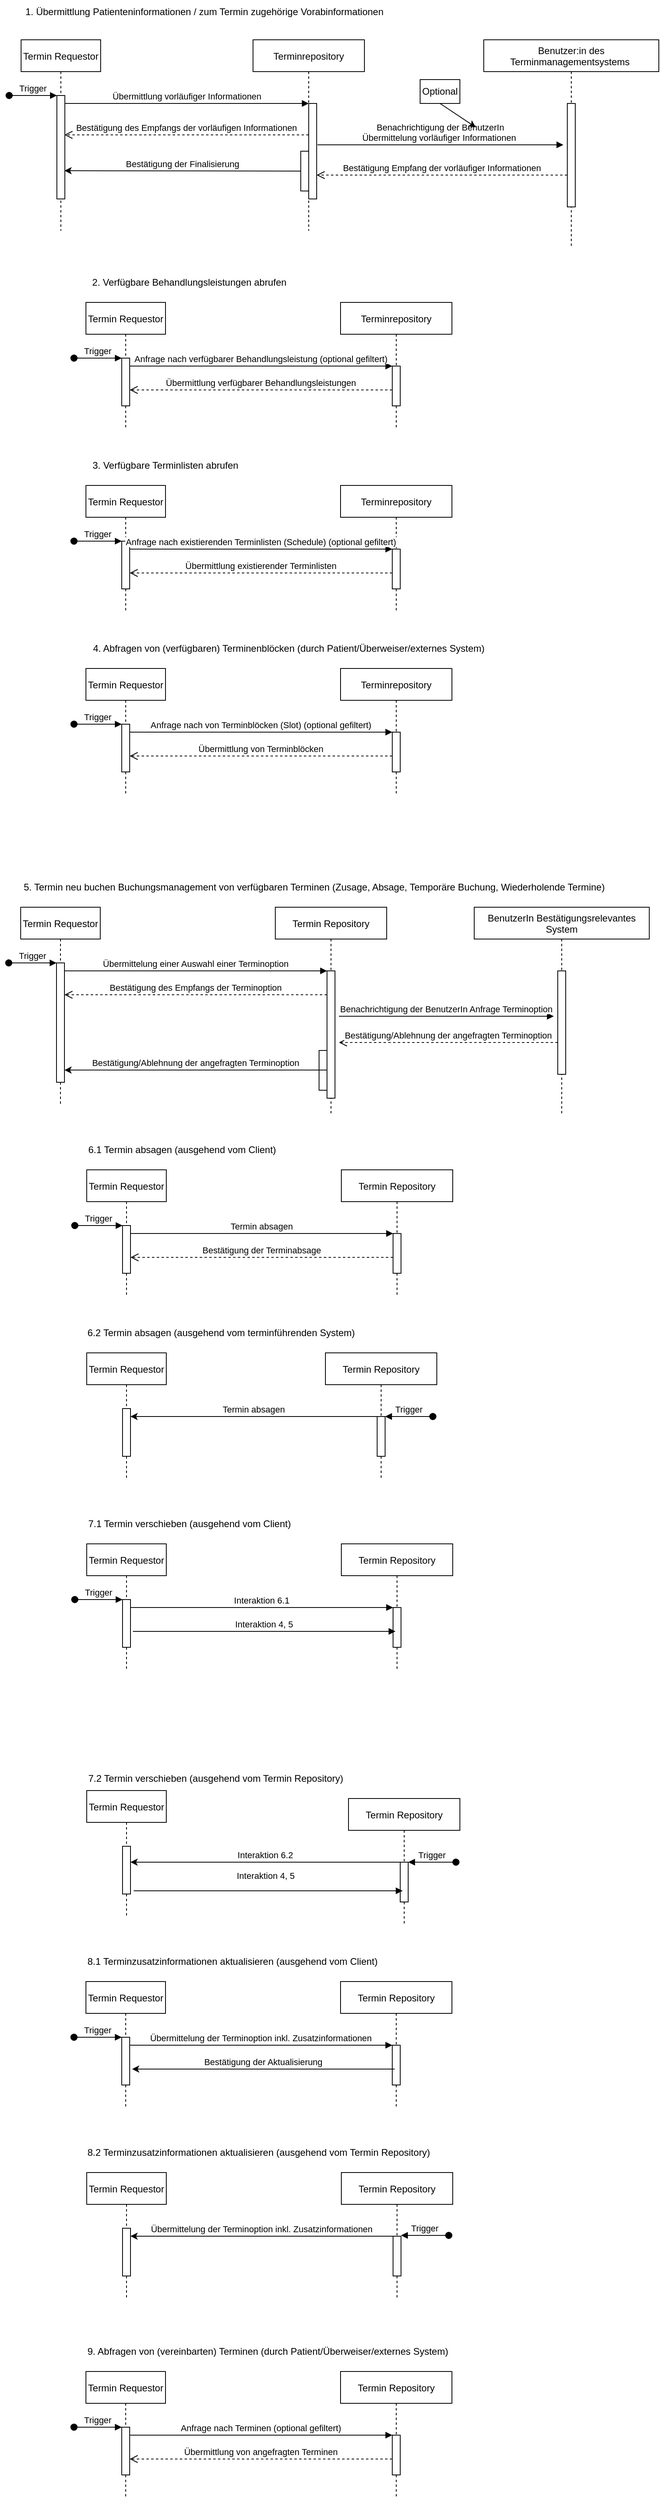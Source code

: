 <mxfile version="22.0.4" type="device">
  <diagram id="kgpKYQtTHZ0yAKxKKP6v" name="Page-1">
    <mxGraphModel dx="954" dy="534" grid="1" gridSize="10" guides="1" tooltips="1" connect="1" arrows="1" fold="1" page="1" pageScale="1" pageWidth="850" pageHeight="1100" math="0" shadow="0">
      <root>
        <mxCell id="0" />
        <mxCell id="1" parent="0" />
        <mxCell id="wLxULnZX6Zh7Ex37R7WK-18" value="Terminrepository" style="shape=umlLifeline;perimeter=lifelinePerimeter;container=1;collapsible=0;recursiveResize=0;rounded=0;shadow=0;strokeWidth=1;" parent="1" vertex="1">
          <mxGeometry x="440" y="400" width="140" height="160" as="geometry" />
        </mxCell>
        <mxCell id="wLxULnZX6Zh7Ex37R7WK-19" value="" style="points=[];perimeter=orthogonalPerimeter;rounded=0;shadow=0;strokeWidth=1;" parent="wLxULnZX6Zh7Ex37R7WK-18" vertex="1">
          <mxGeometry x="65" y="80" width="10" height="50" as="geometry" />
        </mxCell>
        <mxCell id="wLxULnZX6Zh7Ex37R7WK-20" value="Übermittlung verfügbarer Behandlungsleistungen" style="verticalAlign=bottom;endArrow=open;dashed=1;endSize=8;exitX=0;exitY=0.95;shadow=0;strokeWidth=1;" parent="wLxULnZX6Zh7Ex37R7WK-18" edge="1">
          <mxGeometry relative="1" as="geometry">
            <mxPoint x="-265" y="110.0" as="targetPoint" />
            <mxPoint x="65" y="110.0" as="sourcePoint" />
          </mxGeometry>
        </mxCell>
        <mxCell id="3nuBFxr9cyL0pnOWT2aG-1" value="Termin Requestor" style="shape=umlLifeline;perimeter=lifelinePerimeter;container=1;collapsible=0;recursiveResize=0;rounded=0;shadow=0;strokeWidth=1;" parent="1" vertex="1">
          <mxGeometry x="38.5" y="70" width="100" height="240" as="geometry" />
        </mxCell>
        <mxCell id="3nuBFxr9cyL0pnOWT2aG-2" value="" style="points=[];perimeter=orthogonalPerimeter;rounded=0;shadow=0;strokeWidth=1;" parent="3nuBFxr9cyL0pnOWT2aG-1" vertex="1">
          <mxGeometry x="45" y="70" width="10" height="130" as="geometry" />
        </mxCell>
        <mxCell id="3nuBFxr9cyL0pnOWT2aG-3" value="Trigger" style="verticalAlign=bottom;startArrow=oval;endArrow=block;startSize=8;shadow=0;strokeWidth=1;" parent="3nuBFxr9cyL0pnOWT2aG-1" target="3nuBFxr9cyL0pnOWT2aG-2" edge="1">
          <mxGeometry relative="1" as="geometry">
            <mxPoint x="-15" y="70" as="sourcePoint" />
          </mxGeometry>
        </mxCell>
        <mxCell id="3nuBFxr9cyL0pnOWT2aG-5" value="Terminrepository" style="shape=umlLifeline;perimeter=lifelinePerimeter;container=1;collapsible=0;recursiveResize=0;rounded=0;shadow=0;strokeWidth=1;" parent="1" vertex="1">
          <mxGeometry x="330" y="70" width="140" height="240" as="geometry" />
        </mxCell>
        <mxCell id="3nuBFxr9cyL0pnOWT2aG-6" value="" style="points=[];perimeter=orthogonalPerimeter;rounded=0;shadow=0;strokeWidth=1;" parent="3nuBFxr9cyL0pnOWT2aG-5" vertex="1">
          <mxGeometry x="70" y="80" width="10" height="120" as="geometry" />
        </mxCell>
        <mxCell id="wLxULnZX6Zh7Ex37R7WK-6" value="" style="points=[];perimeter=orthogonalPerimeter;rounded=0;shadow=0;strokeWidth=1;" parent="3nuBFxr9cyL0pnOWT2aG-5" vertex="1">
          <mxGeometry x="60" y="140" width="10" height="50" as="geometry" />
        </mxCell>
        <mxCell id="3nuBFxr9cyL0pnOWT2aG-8" value="Übermittlung vorläufiger Informationen" style="verticalAlign=bottom;endArrow=block;shadow=0;strokeWidth=1;" parent="1" source="3nuBFxr9cyL0pnOWT2aG-2" edge="1">
          <mxGeometry relative="1" as="geometry">
            <mxPoint x="193.5" y="150" as="sourcePoint" />
            <mxPoint x="400" y="150" as="targetPoint" />
          </mxGeometry>
        </mxCell>
        <mxCell id="wLxULnZX6Zh7Ex37R7WK-1" value="1. Übermittlung Patienteninformationen / zum Termin zugehörige Vorabinformationen" style="text;html=1;strokeColor=none;fillColor=none;align=center;verticalAlign=middle;whiteSpace=wrap;rounded=0;" parent="1" vertex="1">
          <mxGeometry x="28.5" y="20" width="480" height="30" as="geometry" />
        </mxCell>
        <mxCell id="wLxULnZX6Zh7Ex37R7WK-7" value="2. Verfügbare Behandlungsleistungen abrufen" style="text;html=1;strokeColor=none;fillColor=none;align=center;verticalAlign=middle;whiteSpace=wrap;rounded=0;" parent="1" vertex="1">
          <mxGeometry x="120" y="360" width="260" height="30" as="geometry" />
        </mxCell>
        <mxCell id="wLxULnZX6Zh7Ex37R7WK-15" value="Termin Requestor" style="shape=umlLifeline;perimeter=lifelinePerimeter;container=1;collapsible=0;recursiveResize=0;rounded=0;shadow=0;strokeWidth=1;" parent="1" vertex="1">
          <mxGeometry x="120" y="400" width="100" height="160" as="geometry" />
        </mxCell>
        <mxCell id="wLxULnZX6Zh7Ex37R7WK-16" value="" style="points=[];perimeter=orthogonalPerimeter;rounded=0;shadow=0;strokeWidth=1;" parent="wLxULnZX6Zh7Ex37R7WK-15" vertex="1">
          <mxGeometry x="45" y="70" width="10" height="60" as="geometry" />
        </mxCell>
        <mxCell id="wLxULnZX6Zh7Ex37R7WK-17" value="Trigger" style="verticalAlign=bottom;startArrow=oval;endArrow=block;startSize=8;shadow=0;strokeWidth=1;" parent="wLxULnZX6Zh7Ex37R7WK-15" target="wLxULnZX6Zh7Ex37R7WK-16" edge="1">
          <mxGeometry relative="1" as="geometry">
            <mxPoint x="-15" y="70" as="sourcePoint" />
          </mxGeometry>
        </mxCell>
        <mxCell id="wLxULnZX6Zh7Ex37R7WK-23" value="Anfrage nach verfügbarer Behandlungsleistung (optional gefiltert)" style="verticalAlign=bottom;endArrow=block;entryX=0;entryY=0;shadow=0;strokeWidth=1;" parent="1" source="wLxULnZX6Zh7Ex37R7WK-16" target="wLxULnZX6Zh7Ex37R7WK-19" edge="1">
          <mxGeometry relative="1" as="geometry">
            <mxPoint x="275" y="480" as="sourcePoint" />
          </mxGeometry>
        </mxCell>
        <mxCell id="1Q3aQoQ077KybnQAMOsV-1" value="3. Verfügbare Terminlisten abrufen" style="text;html=1;strokeColor=none;fillColor=none;align=center;verticalAlign=middle;whiteSpace=wrap;rounded=0;" parent="1" vertex="1">
          <mxGeometry x="90" y="590" width="260" height="30" as="geometry" />
        </mxCell>
        <mxCell id="1Q3aQoQ077KybnQAMOsV-2" value="Termin Requestor" style="shape=umlLifeline;perimeter=lifelinePerimeter;container=1;collapsible=0;recursiveResize=0;rounded=0;shadow=0;strokeWidth=1;" parent="1" vertex="1">
          <mxGeometry x="120" y="630" width="100" height="160" as="geometry" />
        </mxCell>
        <mxCell id="1Q3aQoQ077KybnQAMOsV-3" value="" style="points=[];perimeter=orthogonalPerimeter;rounded=0;shadow=0;strokeWidth=1;" parent="1Q3aQoQ077KybnQAMOsV-2" vertex="1">
          <mxGeometry x="45" y="70" width="10" height="60" as="geometry" />
        </mxCell>
        <mxCell id="1Q3aQoQ077KybnQAMOsV-4" value="Trigger" style="verticalAlign=bottom;startArrow=oval;endArrow=block;startSize=8;shadow=0;strokeWidth=1;" parent="1Q3aQoQ077KybnQAMOsV-2" target="1Q3aQoQ077KybnQAMOsV-3" edge="1">
          <mxGeometry relative="1" as="geometry">
            <mxPoint x="-15" y="70" as="sourcePoint" />
          </mxGeometry>
        </mxCell>
        <mxCell id="1Q3aQoQ077KybnQAMOsV-5" value="Terminrepository" style="shape=umlLifeline;perimeter=lifelinePerimeter;container=1;collapsible=0;recursiveResize=0;rounded=0;shadow=0;strokeWidth=1;" parent="1" vertex="1">
          <mxGeometry x="440" y="630" width="140" height="160" as="geometry" />
        </mxCell>
        <mxCell id="1Q3aQoQ077KybnQAMOsV-6" value="" style="points=[];perimeter=orthogonalPerimeter;rounded=0;shadow=0;strokeWidth=1;" parent="1Q3aQoQ077KybnQAMOsV-5" vertex="1">
          <mxGeometry x="65" y="80" width="10" height="50" as="geometry" />
        </mxCell>
        <mxCell id="1Q3aQoQ077KybnQAMOsV-7" value="Übermittlung existierender Terminlisten" style="verticalAlign=bottom;endArrow=open;dashed=1;endSize=8;exitX=0;exitY=0.95;shadow=0;strokeWidth=1;" parent="1Q3aQoQ077KybnQAMOsV-5" edge="1">
          <mxGeometry relative="1" as="geometry">
            <mxPoint x="-265" y="110.0" as="targetPoint" />
            <mxPoint x="65" y="110.0" as="sourcePoint" />
          </mxGeometry>
        </mxCell>
        <mxCell id="1Q3aQoQ077KybnQAMOsV-8" value="Anfrage nach existierenden Terminlisten (Schedule) (optional gefiltert)" style="verticalAlign=bottom;endArrow=block;entryX=0;entryY=0;shadow=0;strokeWidth=1;" parent="1" source="1Q3aQoQ077KybnQAMOsV-3" target="1Q3aQoQ077KybnQAMOsV-6" edge="1">
          <mxGeometry relative="1" as="geometry">
            <mxPoint x="275" y="710" as="sourcePoint" />
          </mxGeometry>
        </mxCell>
        <mxCell id="1Q3aQoQ077KybnQAMOsV-9" value="4. Abfragen von (verfügbaren) Terminenblöcken (durch Patient/Überweiser/externes System)" style="text;html=1;strokeColor=none;fillColor=none;align=center;verticalAlign=middle;whiteSpace=wrap;rounded=0;" parent="1" vertex="1">
          <mxGeometry x="120" y="820" width="510" height="30" as="geometry" />
        </mxCell>
        <mxCell id="1Q3aQoQ077KybnQAMOsV-10" value="Termin Requestor" style="shape=umlLifeline;perimeter=lifelinePerimeter;container=1;collapsible=0;recursiveResize=0;rounded=0;shadow=0;strokeWidth=1;" parent="1" vertex="1">
          <mxGeometry x="120" y="860" width="100" height="160" as="geometry" />
        </mxCell>
        <mxCell id="1Q3aQoQ077KybnQAMOsV-11" value="" style="points=[];perimeter=orthogonalPerimeter;rounded=0;shadow=0;strokeWidth=1;" parent="1Q3aQoQ077KybnQAMOsV-10" vertex="1">
          <mxGeometry x="45" y="70" width="10" height="60" as="geometry" />
        </mxCell>
        <mxCell id="1Q3aQoQ077KybnQAMOsV-12" value="Trigger" style="verticalAlign=bottom;startArrow=oval;endArrow=block;startSize=8;shadow=0;strokeWidth=1;" parent="1Q3aQoQ077KybnQAMOsV-10" target="1Q3aQoQ077KybnQAMOsV-11" edge="1">
          <mxGeometry relative="1" as="geometry">
            <mxPoint x="-15" y="70" as="sourcePoint" />
          </mxGeometry>
        </mxCell>
        <mxCell id="1Q3aQoQ077KybnQAMOsV-13" value="Terminrepository" style="shape=umlLifeline;perimeter=lifelinePerimeter;container=1;collapsible=0;recursiveResize=0;rounded=0;shadow=0;strokeWidth=1;" parent="1" vertex="1">
          <mxGeometry x="440" y="860" width="140" height="160" as="geometry" />
        </mxCell>
        <mxCell id="1Q3aQoQ077KybnQAMOsV-14" value="" style="points=[];perimeter=orthogonalPerimeter;rounded=0;shadow=0;strokeWidth=1;" parent="1Q3aQoQ077KybnQAMOsV-13" vertex="1">
          <mxGeometry x="65" y="80" width="10" height="50" as="geometry" />
        </mxCell>
        <mxCell id="1Q3aQoQ077KybnQAMOsV-15" value="Übermittlung von Terminblöcken" style="verticalAlign=bottom;endArrow=open;dashed=1;endSize=8;exitX=0;exitY=0.95;shadow=0;strokeWidth=1;" parent="1Q3aQoQ077KybnQAMOsV-13" edge="1">
          <mxGeometry relative="1" as="geometry">
            <mxPoint x="-265" y="110.0" as="targetPoint" />
            <mxPoint x="65" y="110.0" as="sourcePoint" />
          </mxGeometry>
        </mxCell>
        <mxCell id="1Q3aQoQ077KybnQAMOsV-16" value="Anfrage nach von Terminblöcken (Slot) (optional gefiltert)" style="verticalAlign=bottom;endArrow=block;entryX=0;entryY=0;shadow=0;strokeWidth=1;" parent="1" source="1Q3aQoQ077KybnQAMOsV-11" target="1Q3aQoQ077KybnQAMOsV-14" edge="1">
          <mxGeometry relative="1" as="geometry">
            <mxPoint x="275" y="940" as="sourcePoint" />
          </mxGeometry>
        </mxCell>
        <mxCell id="1Q3aQoQ077KybnQAMOsV-18" value="5. Termin neu buchen Buchungsmanagement von verfügbaren Terminen (Zusage, Absage, Temporäre Buchung, Wiederholende Termine)" style="text;html=1;strokeColor=none;fillColor=none;align=center;verticalAlign=middle;whiteSpace=wrap;rounded=0;" parent="1" vertex="1">
          <mxGeometry x="37" y="1120" width="740" height="30" as="geometry" />
        </mxCell>
        <mxCell id="1Q3aQoQ077KybnQAMOsV-19" value="Termin Requestor" style="shape=umlLifeline;perimeter=lifelinePerimeter;container=1;collapsible=0;recursiveResize=0;rounded=0;shadow=0;strokeWidth=1;" parent="1" vertex="1">
          <mxGeometry x="38" y="1160" width="100" height="250" as="geometry" />
        </mxCell>
        <mxCell id="1Q3aQoQ077KybnQAMOsV-20" value="" style="points=[];perimeter=orthogonalPerimeter;rounded=0;shadow=0;strokeWidth=1;" parent="1Q3aQoQ077KybnQAMOsV-19" vertex="1">
          <mxGeometry x="45" y="70" width="10" height="150" as="geometry" />
        </mxCell>
        <mxCell id="1Q3aQoQ077KybnQAMOsV-21" value="Trigger" style="verticalAlign=bottom;startArrow=oval;endArrow=block;startSize=8;shadow=0;strokeWidth=1;" parent="1Q3aQoQ077KybnQAMOsV-19" target="1Q3aQoQ077KybnQAMOsV-20" edge="1">
          <mxGeometry relative="1" as="geometry">
            <mxPoint x="-15" y="70" as="sourcePoint" />
          </mxGeometry>
        </mxCell>
        <mxCell id="1Q3aQoQ077KybnQAMOsV-22" value="Termin Repository" style="shape=umlLifeline;perimeter=lifelinePerimeter;container=1;collapsible=0;recursiveResize=0;rounded=0;shadow=0;strokeWidth=1;" parent="1" vertex="1">
          <mxGeometry x="358" y="1160" width="140" height="260" as="geometry" />
        </mxCell>
        <mxCell id="1Q3aQoQ077KybnQAMOsV-23" value="" style="points=[];perimeter=orthogonalPerimeter;rounded=0;shadow=0;strokeWidth=1;" parent="1Q3aQoQ077KybnQAMOsV-22" vertex="1">
          <mxGeometry x="65" y="80" width="10" height="160" as="geometry" />
        </mxCell>
        <mxCell id="1Q3aQoQ077KybnQAMOsV-24" value="Bestätigung des Empfangs der Terminoption" style="verticalAlign=bottom;endArrow=open;dashed=1;endSize=8;exitX=0;exitY=0.95;shadow=0;strokeWidth=1;" parent="1Q3aQoQ077KybnQAMOsV-22" edge="1">
          <mxGeometry relative="1" as="geometry">
            <mxPoint x="-265" y="110.0" as="targetPoint" />
            <mxPoint x="65" y="110.0" as="sourcePoint" />
          </mxGeometry>
        </mxCell>
        <mxCell id="1Q3aQoQ077KybnQAMOsV-32" value="" style="points=[];perimeter=orthogonalPerimeter;rounded=0;shadow=0;strokeWidth=1;" parent="1Q3aQoQ077KybnQAMOsV-22" vertex="1">
          <mxGeometry x="55" y="180" width="10" height="50" as="geometry" />
        </mxCell>
        <mxCell id="1Q3aQoQ077KybnQAMOsV-25" value="Übermittelung einer Auswahl einer Terminoption" style="verticalAlign=bottom;endArrow=block;entryX=0;entryY=0;shadow=0;strokeWidth=1;" parent="1" source="1Q3aQoQ077KybnQAMOsV-20" target="1Q3aQoQ077KybnQAMOsV-23" edge="1">
          <mxGeometry relative="1" as="geometry">
            <mxPoint x="193" y="1240" as="sourcePoint" />
          </mxGeometry>
        </mxCell>
        <mxCell id="1Q3aQoQ077KybnQAMOsV-26" value="BenutzerIn Bestätigungsrelevantes &#xa;System" style="shape=umlLifeline;perimeter=lifelinePerimeter;container=1;collapsible=0;recursiveResize=0;rounded=0;shadow=0;strokeWidth=1;" parent="1" vertex="1">
          <mxGeometry x="608" y="1160" width="220" height="260" as="geometry" />
        </mxCell>
        <mxCell id="1Q3aQoQ077KybnQAMOsV-27" value="" style="points=[];perimeter=orthogonalPerimeter;rounded=0;shadow=0;strokeWidth=1;" parent="1Q3aQoQ077KybnQAMOsV-26" vertex="1">
          <mxGeometry x="105" y="80" width="10" height="130" as="geometry" />
        </mxCell>
        <mxCell id="1Q3aQoQ077KybnQAMOsV-28" value="Bestätigung/Ablehnung der angefragten Terminoption" style="verticalAlign=bottom;endArrow=open;dashed=1;endSize=8;exitX=0;exitY=0.95;shadow=0;strokeWidth=1;" parent="1Q3aQoQ077KybnQAMOsV-26" edge="1">
          <mxGeometry relative="1" as="geometry">
            <mxPoint x="-170" y="170" as="targetPoint" />
            <mxPoint x="105" y="170.0" as="sourcePoint" />
          </mxGeometry>
        </mxCell>
        <mxCell id="1Q3aQoQ077KybnQAMOsV-30" value="Benachrichtigung der BenutzerIn Anfrage Terminoption" style="verticalAlign=bottom;endArrow=block;shadow=0;strokeWidth=1;" parent="1Q3aQoQ077KybnQAMOsV-26" edge="1">
          <mxGeometry relative="1" as="geometry">
            <mxPoint x="-170" y="137.0" as="sourcePoint" />
            <mxPoint x="100" y="137" as="targetPoint" />
          </mxGeometry>
        </mxCell>
        <mxCell id="1Q3aQoQ077KybnQAMOsV-31" value="Bestätigung/Ablehnung der angefragten Terminoption" style="verticalAlign=bottom;endArrow=none;entryX=0;entryY=0;shadow=0;strokeWidth=1;startArrow=classic;startFill=1;endFill=0;" parent="1" edge="1">
          <mxGeometry relative="1" as="geometry">
            <mxPoint x="93" y="1364.66" as="sourcePoint" />
            <mxPoint x="423" y="1364.66" as="targetPoint" />
          </mxGeometry>
        </mxCell>
        <mxCell id="1Q3aQoQ077KybnQAMOsV-33" value="Benutzer:in des &#xa;Terminmanagementsystems " style="shape=umlLifeline;perimeter=lifelinePerimeter;container=1;collapsible=0;recursiveResize=0;rounded=0;shadow=0;strokeWidth=1;" parent="1" vertex="1">
          <mxGeometry x="620" y="70" width="220" height="260" as="geometry" />
        </mxCell>
        <mxCell id="1Q3aQoQ077KybnQAMOsV-34" value="" style="points=[];perimeter=orthogonalPerimeter;rounded=0;shadow=0;strokeWidth=1;" parent="1Q3aQoQ077KybnQAMOsV-33" vertex="1">
          <mxGeometry x="105" y="80" width="10" height="130" as="geometry" />
        </mxCell>
        <mxCell id="1Q3aQoQ077KybnQAMOsV-35" value="Bestätigung Empfang der vorläufiger Informationen" style="verticalAlign=bottom;endArrow=open;dashed=1;endSize=8;exitX=0;exitY=0.95;shadow=0;strokeWidth=1;" parent="1Q3aQoQ077KybnQAMOsV-33" edge="1">
          <mxGeometry relative="1" as="geometry">
            <mxPoint x="-210" y="170" as="targetPoint" />
            <mxPoint x="105" y="170.0" as="sourcePoint" />
          </mxGeometry>
        </mxCell>
        <mxCell id="1Q3aQoQ077KybnQAMOsV-36" value="Benachrichtigung der BenutzerIn &#xa;Übermittelung vorläufiger Informationen " style="verticalAlign=bottom;endArrow=block;shadow=0;strokeWidth=1;exitX=1.1;exitY=0.433;exitDx=0;exitDy=0;exitPerimeter=0;" parent="1Q3aQoQ077KybnQAMOsV-33" source="3nuBFxr9cyL0pnOWT2aG-6" edge="1">
          <mxGeometry relative="1" as="geometry">
            <mxPoint x="-200" y="140" as="sourcePoint" />
            <mxPoint x="100" y="132" as="targetPoint" />
          </mxGeometry>
        </mxCell>
        <mxCell id="1Q3aQoQ077KybnQAMOsV-37" value="7.1 Termin verschieben (ausgehend vom Client)" style="text;html=1;strokeColor=none;fillColor=none;align=left;verticalAlign=middle;whiteSpace=wrap;rounded=0;" parent="1" vertex="1">
          <mxGeometry x="121" y="1920" width="510" height="30" as="geometry" />
        </mxCell>
        <mxCell id="1Q3aQoQ077KybnQAMOsV-38" value="Termin Requestor" style="shape=umlLifeline;perimeter=lifelinePerimeter;container=1;collapsible=0;recursiveResize=0;rounded=0;shadow=0;strokeWidth=1;" parent="1" vertex="1">
          <mxGeometry x="121" y="1960" width="100" height="160" as="geometry" />
        </mxCell>
        <mxCell id="1Q3aQoQ077KybnQAMOsV-39" value="" style="points=[];perimeter=orthogonalPerimeter;rounded=0;shadow=0;strokeWidth=1;" parent="1Q3aQoQ077KybnQAMOsV-38" vertex="1">
          <mxGeometry x="45" y="70" width="10" height="60" as="geometry" />
        </mxCell>
        <mxCell id="1Q3aQoQ077KybnQAMOsV-40" value="Trigger" style="verticalAlign=bottom;startArrow=oval;endArrow=block;startSize=8;shadow=0;strokeWidth=1;" parent="1Q3aQoQ077KybnQAMOsV-38" target="1Q3aQoQ077KybnQAMOsV-39" edge="1">
          <mxGeometry relative="1" as="geometry">
            <mxPoint x="-15" y="70" as="sourcePoint" />
          </mxGeometry>
        </mxCell>
        <mxCell id="1Q3aQoQ077KybnQAMOsV-41" value="Termin Repository" style="shape=umlLifeline;perimeter=lifelinePerimeter;container=1;collapsible=0;recursiveResize=0;rounded=0;shadow=0;strokeWidth=1;" parent="1" vertex="1">
          <mxGeometry x="441" y="1960" width="140" height="160" as="geometry" />
        </mxCell>
        <mxCell id="1Q3aQoQ077KybnQAMOsV-42" value="" style="points=[];perimeter=orthogonalPerimeter;rounded=0;shadow=0;strokeWidth=1;" parent="1Q3aQoQ077KybnQAMOsV-41" vertex="1">
          <mxGeometry x="65" y="80" width="10" height="50" as="geometry" />
        </mxCell>
        <mxCell id="1Q3aQoQ077KybnQAMOsV-44" value="Interaktion 6.1" style="verticalAlign=bottom;endArrow=block;entryX=0;entryY=0;shadow=0;strokeWidth=1;" parent="1" source="1Q3aQoQ077KybnQAMOsV-39" target="1Q3aQoQ077KybnQAMOsV-42" edge="1">
          <mxGeometry relative="1" as="geometry">
            <mxPoint x="276" y="2040" as="sourcePoint" />
          </mxGeometry>
        </mxCell>
        <mxCell id="1Q3aQoQ077KybnQAMOsV-53" value="Interaktion 4, 5" style="verticalAlign=bottom;endArrow=block;entryX=0;entryY=0;shadow=0;strokeWidth=1;" parent="1" edge="1">
          <mxGeometry relative="1" as="geometry">
            <mxPoint x="179" y="2070" as="sourcePoint" />
            <mxPoint x="509" y="2070" as="targetPoint" />
          </mxGeometry>
        </mxCell>
        <mxCell id="1Q3aQoQ077KybnQAMOsV-60" value="6.1 Termin absagen (ausgehend vom Client)" style="text;html=1;strokeColor=none;fillColor=none;align=left;verticalAlign=middle;whiteSpace=wrap;rounded=0;" parent="1" vertex="1">
          <mxGeometry x="121" y="1450" width="290" height="30" as="geometry" />
        </mxCell>
        <mxCell id="1Q3aQoQ077KybnQAMOsV-61" value="Termin Requestor" style="shape=umlLifeline;perimeter=lifelinePerimeter;container=1;collapsible=0;recursiveResize=0;rounded=0;shadow=0;strokeWidth=1;" parent="1" vertex="1">
          <mxGeometry x="121" y="1490" width="100" height="160" as="geometry" />
        </mxCell>
        <mxCell id="1Q3aQoQ077KybnQAMOsV-62" value="" style="points=[];perimeter=orthogonalPerimeter;rounded=0;shadow=0;strokeWidth=1;" parent="1Q3aQoQ077KybnQAMOsV-61" vertex="1">
          <mxGeometry x="45" y="70" width="10" height="60" as="geometry" />
        </mxCell>
        <mxCell id="1Q3aQoQ077KybnQAMOsV-63" value="Trigger" style="verticalAlign=bottom;startArrow=oval;endArrow=block;startSize=8;shadow=0;strokeWidth=1;" parent="1Q3aQoQ077KybnQAMOsV-61" target="1Q3aQoQ077KybnQAMOsV-62" edge="1">
          <mxGeometry relative="1" as="geometry">
            <mxPoint x="-15" y="70" as="sourcePoint" />
          </mxGeometry>
        </mxCell>
        <mxCell id="1Q3aQoQ077KybnQAMOsV-64" value="Termin Repository" style="shape=umlLifeline;perimeter=lifelinePerimeter;container=1;collapsible=0;recursiveResize=0;rounded=0;shadow=0;strokeWidth=1;" parent="1" vertex="1">
          <mxGeometry x="441" y="1490" width="140" height="160" as="geometry" />
        </mxCell>
        <mxCell id="1Q3aQoQ077KybnQAMOsV-65" value="" style="points=[];perimeter=orthogonalPerimeter;rounded=0;shadow=0;strokeWidth=1;" parent="1Q3aQoQ077KybnQAMOsV-64" vertex="1">
          <mxGeometry x="65" y="80" width="10" height="50" as="geometry" />
        </mxCell>
        <mxCell id="1Q3aQoQ077KybnQAMOsV-66" value="Bestätigung der Terminabsage" style="verticalAlign=bottom;endArrow=open;dashed=1;endSize=8;exitX=0;exitY=0.95;shadow=0;strokeWidth=1;" parent="1Q3aQoQ077KybnQAMOsV-64" edge="1">
          <mxGeometry relative="1" as="geometry">
            <mxPoint x="-265" y="110.0" as="targetPoint" />
            <mxPoint x="65" y="110.0" as="sourcePoint" />
          </mxGeometry>
        </mxCell>
        <mxCell id="1Q3aQoQ077KybnQAMOsV-67" value="Termin absagen" style="verticalAlign=bottom;endArrow=block;entryX=0;entryY=0;shadow=0;strokeWidth=1;" parent="1" source="1Q3aQoQ077KybnQAMOsV-62" target="1Q3aQoQ077KybnQAMOsV-65" edge="1">
          <mxGeometry relative="1" as="geometry">
            <mxPoint x="276" y="1570" as="sourcePoint" />
          </mxGeometry>
        </mxCell>
        <mxCell id="1Q3aQoQ077KybnQAMOsV-68" value="6.2 Termin absagen (ausgehend vom terminführenden System)" style="text;html=1;strokeColor=none;fillColor=none;align=center;verticalAlign=middle;whiteSpace=wrap;rounded=0;" parent="1" vertex="1">
          <mxGeometry x="100" y="1680" width="380" height="30" as="geometry" />
        </mxCell>
        <mxCell id="1Q3aQoQ077KybnQAMOsV-69" value="Termin Requestor" style="shape=umlLifeline;perimeter=lifelinePerimeter;container=1;collapsible=0;recursiveResize=0;rounded=0;shadow=0;strokeWidth=1;" parent="1" vertex="1">
          <mxGeometry x="121" y="1720" width="100" height="160" as="geometry" />
        </mxCell>
        <mxCell id="1Q3aQoQ077KybnQAMOsV-70" value="" style="points=[];perimeter=orthogonalPerimeter;rounded=0;shadow=0;strokeWidth=1;" parent="1Q3aQoQ077KybnQAMOsV-69" vertex="1">
          <mxGeometry x="45" y="70" width="10" height="60" as="geometry" />
        </mxCell>
        <mxCell id="1Q3aQoQ077KybnQAMOsV-72" value="Termin Repository" style="shape=umlLifeline;perimeter=lifelinePerimeter;container=1;collapsible=0;recursiveResize=0;rounded=0;shadow=0;strokeWidth=1;" parent="1" vertex="1">
          <mxGeometry x="421" y="1720" width="140" height="160" as="geometry" />
        </mxCell>
        <mxCell id="1Q3aQoQ077KybnQAMOsV-73" value="" style="points=[];perimeter=orthogonalPerimeter;rounded=0;shadow=0;strokeWidth=1;" parent="1Q3aQoQ077KybnQAMOsV-72" vertex="1">
          <mxGeometry x="65" y="80" width="10" height="50" as="geometry" />
        </mxCell>
        <mxCell id="O9fY5AmduQZpGWWO2_DW-1" value="Trigger" style="verticalAlign=bottom;startArrow=oval;endArrow=block;startSize=8;shadow=0;strokeWidth=1;" edge="1" parent="1Q3aQoQ077KybnQAMOsV-72">
          <mxGeometry relative="1" as="geometry">
            <mxPoint x="135" y="80" as="sourcePoint" />
            <mxPoint x="75" y="80" as="targetPoint" />
          </mxGeometry>
        </mxCell>
        <mxCell id="1Q3aQoQ077KybnQAMOsV-75" value="Termin absagen" style="verticalAlign=bottom;endArrow=none;entryX=0;entryY=0;shadow=0;strokeWidth=1;startArrow=classic;startFill=1;endFill=0;" parent="1" source="1Q3aQoQ077KybnQAMOsV-70" target="1Q3aQoQ077KybnQAMOsV-73" edge="1">
          <mxGeometry relative="1" as="geometry">
            <mxPoint x="256" y="1800" as="sourcePoint" />
          </mxGeometry>
        </mxCell>
        <mxCell id="1Q3aQoQ077KybnQAMOsV-83" value="7.2 Termin verschieben (ausgehend vom Termin Repository)" style="text;html=1;strokeColor=none;fillColor=none;align=left;verticalAlign=middle;whiteSpace=wrap;rounded=0;" parent="1" vertex="1">
          <mxGeometry x="121" y="2240" width="450" height="30" as="geometry" />
        </mxCell>
        <mxCell id="1Q3aQoQ077KybnQAMOsV-84" value="Termin Requestor" style="shape=umlLifeline;perimeter=lifelinePerimeter;container=1;collapsible=0;recursiveResize=0;rounded=0;shadow=0;strokeWidth=1;" parent="1" vertex="1">
          <mxGeometry x="121" y="2270" width="100" height="160" as="geometry" />
        </mxCell>
        <mxCell id="1Q3aQoQ077KybnQAMOsV-85" value="" style="points=[];perimeter=orthogonalPerimeter;rounded=0;shadow=0;strokeWidth=1;" parent="1Q3aQoQ077KybnQAMOsV-84" vertex="1">
          <mxGeometry x="45" y="70" width="10" height="60" as="geometry" />
        </mxCell>
        <mxCell id="1Q3aQoQ077KybnQAMOsV-87" value="Termin Repository" style="shape=umlLifeline;perimeter=lifelinePerimeter;container=1;collapsible=0;recursiveResize=0;rounded=0;shadow=0;strokeWidth=1;" parent="1" vertex="1">
          <mxGeometry x="450" y="2280" width="140" height="160" as="geometry" />
        </mxCell>
        <mxCell id="1Q3aQoQ077KybnQAMOsV-88" value="" style="points=[];perimeter=orthogonalPerimeter;rounded=0;shadow=0;strokeWidth=1;" parent="1Q3aQoQ077KybnQAMOsV-87" vertex="1">
          <mxGeometry x="65" y="80" width="10" height="50" as="geometry" />
        </mxCell>
        <mxCell id="O9fY5AmduQZpGWWO2_DW-3" value="Trigger" style="verticalAlign=bottom;startArrow=oval;endArrow=block;startSize=8;shadow=0;strokeWidth=1;" edge="1" parent="1Q3aQoQ077KybnQAMOsV-87">
          <mxGeometry relative="1" as="geometry">
            <mxPoint x="135" y="80" as="sourcePoint" />
            <mxPoint x="75" y="80" as="targetPoint" />
            <mxPoint as="offset" />
          </mxGeometry>
        </mxCell>
        <mxCell id="1Q3aQoQ077KybnQAMOsV-89" value="Interaktion 6.2" style="verticalAlign=bottom;endArrow=none;entryX=0;entryY=0;shadow=0;strokeWidth=1;startArrow=classic;startFill=1;endFill=0;" parent="1" source="1Q3aQoQ077KybnQAMOsV-85" target="1Q3aQoQ077KybnQAMOsV-88" edge="1">
          <mxGeometry relative="1" as="geometry">
            <mxPoint x="285" y="2360" as="sourcePoint" />
          </mxGeometry>
        </mxCell>
        <mxCell id="1Q3aQoQ077KybnQAMOsV-90" value="Interaktion 4, 5" style="verticalAlign=bottom;endArrow=block;entryX=0;entryY=0;shadow=0;strokeWidth=1;" parent="1" edge="1">
          <mxGeometry x="-0.018" y="10" relative="1" as="geometry">
            <mxPoint x="180" y="2396" as="sourcePoint" />
            <mxPoint x="518" y="2396" as="targetPoint" />
            <mxPoint as="offset" />
          </mxGeometry>
        </mxCell>
        <mxCell id="1Q3aQoQ077KybnQAMOsV-98" value="9. Abfragen von (vereinbarten) Terminen (durch Patient/Überweiser/externes System)" style="text;html=1;strokeColor=none;fillColor=none;align=left;verticalAlign=middle;whiteSpace=wrap;rounded=0;" parent="1" vertex="1">
          <mxGeometry x="120" y="2960" width="510" height="30" as="geometry" />
        </mxCell>
        <mxCell id="1Q3aQoQ077KybnQAMOsV-99" value="Termin Requestor" style="shape=umlLifeline;perimeter=lifelinePerimeter;container=1;collapsible=0;recursiveResize=0;rounded=0;shadow=0;strokeWidth=1;" parent="1" vertex="1">
          <mxGeometry x="120" y="3000" width="100" height="160" as="geometry" />
        </mxCell>
        <mxCell id="1Q3aQoQ077KybnQAMOsV-100" value="" style="points=[];perimeter=orthogonalPerimeter;rounded=0;shadow=0;strokeWidth=1;" parent="1Q3aQoQ077KybnQAMOsV-99" vertex="1">
          <mxGeometry x="45" y="70" width="10" height="60" as="geometry" />
        </mxCell>
        <mxCell id="1Q3aQoQ077KybnQAMOsV-101" value="Trigger" style="verticalAlign=bottom;startArrow=oval;endArrow=block;startSize=8;shadow=0;strokeWidth=1;" parent="1Q3aQoQ077KybnQAMOsV-99" target="1Q3aQoQ077KybnQAMOsV-100" edge="1">
          <mxGeometry relative="1" as="geometry">
            <mxPoint x="-15" y="70" as="sourcePoint" />
          </mxGeometry>
        </mxCell>
        <mxCell id="1Q3aQoQ077KybnQAMOsV-102" value="Termin Repository" style="shape=umlLifeline;perimeter=lifelinePerimeter;container=1;collapsible=0;recursiveResize=0;rounded=0;shadow=0;strokeWidth=1;" parent="1" vertex="1">
          <mxGeometry x="440" y="3000" width="140" height="160" as="geometry" />
        </mxCell>
        <mxCell id="1Q3aQoQ077KybnQAMOsV-103" value="" style="points=[];perimeter=orthogonalPerimeter;rounded=0;shadow=0;strokeWidth=1;" parent="1Q3aQoQ077KybnQAMOsV-102" vertex="1">
          <mxGeometry x="65" y="80" width="10" height="50" as="geometry" />
        </mxCell>
        <mxCell id="1Q3aQoQ077KybnQAMOsV-104" value="Übermittlung von angefragten Terminen" style="verticalAlign=bottom;endArrow=open;dashed=1;endSize=8;exitX=0;exitY=0.95;shadow=0;strokeWidth=1;" parent="1Q3aQoQ077KybnQAMOsV-102" edge="1">
          <mxGeometry relative="1" as="geometry">
            <mxPoint x="-265" y="110.0" as="targetPoint" />
            <mxPoint x="65" y="110.0" as="sourcePoint" />
          </mxGeometry>
        </mxCell>
        <mxCell id="1Q3aQoQ077KybnQAMOsV-105" value="Anfrage nach Terminen (optional gefiltert)" style="verticalAlign=bottom;endArrow=block;entryX=0;entryY=0;shadow=0;strokeWidth=1;" parent="1" source="1Q3aQoQ077KybnQAMOsV-100" target="1Q3aQoQ077KybnQAMOsV-103" edge="1">
          <mxGeometry relative="1" as="geometry">
            <mxPoint x="275" y="3080" as="sourcePoint" />
          </mxGeometry>
        </mxCell>
        <mxCell id="ubozRvYDUmoPy83B7Nog-1" value="8.1 Terminzusatzinformationen aktualisieren (ausgehend vom Client)" style="text;html=1;strokeColor=none;fillColor=none;align=left;verticalAlign=middle;whiteSpace=wrap;rounded=0;" parent="1" vertex="1">
          <mxGeometry x="120" y="2470" width="510" height="30" as="geometry" />
        </mxCell>
        <mxCell id="ubozRvYDUmoPy83B7Nog-2" value="Termin Requestor" style="shape=umlLifeline;perimeter=lifelinePerimeter;container=1;collapsible=0;recursiveResize=0;rounded=0;shadow=0;strokeWidth=1;" parent="1" vertex="1">
          <mxGeometry x="120" y="2510" width="100" height="160" as="geometry" />
        </mxCell>
        <mxCell id="ubozRvYDUmoPy83B7Nog-3" value="" style="points=[];perimeter=orthogonalPerimeter;rounded=0;shadow=0;strokeWidth=1;" parent="ubozRvYDUmoPy83B7Nog-2" vertex="1">
          <mxGeometry x="45" y="70" width="10" height="60" as="geometry" />
        </mxCell>
        <mxCell id="ubozRvYDUmoPy83B7Nog-4" value="Trigger" style="verticalAlign=bottom;startArrow=oval;endArrow=block;startSize=8;shadow=0;strokeWidth=1;" parent="ubozRvYDUmoPy83B7Nog-2" target="ubozRvYDUmoPy83B7Nog-3" edge="1">
          <mxGeometry relative="1" as="geometry">
            <mxPoint x="-15" y="70" as="sourcePoint" />
          </mxGeometry>
        </mxCell>
        <mxCell id="ubozRvYDUmoPy83B7Nog-5" value="Termin Repository" style="shape=umlLifeline;perimeter=lifelinePerimeter;container=1;collapsible=0;recursiveResize=0;rounded=0;shadow=0;strokeWidth=1;" parent="1" vertex="1">
          <mxGeometry x="440" y="2510" width="140" height="160" as="geometry" />
        </mxCell>
        <mxCell id="ubozRvYDUmoPy83B7Nog-6" value="" style="points=[];perimeter=orthogonalPerimeter;rounded=0;shadow=0;strokeWidth=1;" parent="ubozRvYDUmoPy83B7Nog-5" vertex="1">
          <mxGeometry x="65" y="80" width="10" height="50" as="geometry" />
        </mxCell>
        <mxCell id="ubozRvYDUmoPy83B7Nog-7" value="Übermittelung der Terminoption inkl. Zusatzinformationen" style="verticalAlign=bottom;endArrow=block;entryX=0;entryY=0;shadow=0;strokeWidth=1;" parent="1" source="ubozRvYDUmoPy83B7Nog-3" target="ubozRvYDUmoPy83B7Nog-6" edge="1">
          <mxGeometry relative="1" as="geometry">
            <mxPoint x="275" y="2590" as="sourcePoint" />
          </mxGeometry>
        </mxCell>
        <mxCell id="ubozRvYDUmoPy83B7Nog-8" value="Bestätigung der Aktualisierung" style="verticalAlign=bottom;endArrow=none;entryX=0;entryY=0;shadow=0;strokeWidth=1;startArrow=classic;startFill=1;endFill=0;" parent="1" edge="1">
          <mxGeometry relative="1" as="geometry">
            <mxPoint x="178" y="2620" as="sourcePoint" />
            <mxPoint x="508" y="2620" as="targetPoint" />
          </mxGeometry>
        </mxCell>
        <mxCell id="ubozRvYDUmoPy83B7Nog-17" value="8.2 Terminzusatzinformationen aktualisieren (ausgehend&amp;nbsp;vom Termin Repository)" style="text;html=1;strokeColor=none;fillColor=none;align=left;verticalAlign=middle;whiteSpace=wrap;rounded=0;" parent="1" vertex="1">
          <mxGeometry x="120" y="2710" width="530" height="30" as="geometry" />
        </mxCell>
        <mxCell id="ubozRvYDUmoPy83B7Nog-18" value="Termin Requestor" style="shape=umlLifeline;perimeter=lifelinePerimeter;container=1;collapsible=0;recursiveResize=0;rounded=0;shadow=0;strokeWidth=1;" parent="1" vertex="1">
          <mxGeometry x="121" y="2750" width="100" height="160" as="geometry" />
        </mxCell>
        <mxCell id="ubozRvYDUmoPy83B7Nog-19" value="" style="points=[];perimeter=orthogonalPerimeter;rounded=0;shadow=0;strokeWidth=1;" parent="ubozRvYDUmoPy83B7Nog-18" vertex="1">
          <mxGeometry x="45" y="70" width="10" height="60" as="geometry" />
        </mxCell>
        <mxCell id="ubozRvYDUmoPy83B7Nog-21" value="Termin Repository" style="shape=umlLifeline;perimeter=lifelinePerimeter;container=1;collapsible=0;recursiveResize=0;rounded=0;shadow=0;strokeWidth=1;" parent="1" vertex="1">
          <mxGeometry x="441" y="2750" width="140" height="160" as="geometry" />
        </mxCell>
        <mxCell id="ubozRvYDUmoPy83B7Nog-22" value="" style="points=[];perimeter=orthogonalPerimeter;rounded=0;shadow=0;strokeWidth=1;" parent="ubozRvYDUmoPy83B7Nog-21" vertex="1">
          <mxGeometry x="65" y="80" width="10" height="50" as="geometry" />
        </mxCell>
        <mxCell id="O9fY5AmduQZpGWWO2_DW-4" value="Trigger" style="verticalAlign=bottom;startArrow=oval;endArrow=block;startSize=8;shadow=0;strokeWidth=1;" edge="1" parent="ubozRvYDUmoPy83B7Nog-21">
          <mxGeometry relative="1" as="geometry">
            <mxPoint x="135" y="79" as="sourcePoint" />
            <mxPoint x="75" y="79" as="targetPoint" />
          </mxGeometry>
        </mxCell>
        <mxCell id="ubozRvYDUmoPy83B7Nog-23" value="Übermittelung der Terminoption inkl. Zusatzinformationen" style="verticalAlign=bottom;endArrow=none;entryX=0;entryY=0;shadow=0;strokeWidth=1;startArrow=classic;startFill=1;endFill=0;" parent="1" source="ubozRvYDUmoPy83B7Nog-19" target="ubozRvYDUmoPy83B7Nog-22" edge="1">
          <mxGeometry relative="1" as="geometry">
            <mxPoint x="276" y="2830" as="sourcePoint" />
          </mxGeometry>
        </mxCell>
        <mxCell id="URDjNdw8PeC2WABUD8yq-1" value="Optional" style="rounded=0;whiteSpace=wrap;html=1;" parent="1" vertex="1">
          <mxGeometry x="540" y="120" width="50" height="30" as="geometry" />
        </mxCell>
        <mxCell id="URDjNdw8PeC2WABUD8yq-3" value="" style="endArrow=classic;html=1;rounded=0;exitX=0.5;exitY=1;exitDx=0;exitDy=0;" parent="1" source="URDjNdw8PeC2WABUD8yq-1" edge="1">
          <mxGeometry width="50" height="50" relative="1" as="geometry">
            <mxPoint x="480" y="290" as="sourcePoint" />
            <mxPoint x="610" y="180" as="targetPoint" />
          </mxGeometry>
        </mxCell>
        <mxCell id="3nuBFxr9cyL0pnOWT2aG-7" value="Bestätigung des Empfangs der vorläufigen Informationen" style="verticalAlign=bottom;endArrow=open;dashed=1;endSize=8;shadow=0;strokeWidth=1;" parent="1" edge="1">
          <mxGeometry relative="1" as="geometry">
            <mxPoint x="93" y="189.5" as="targetPoint" />
            <mxPoint x="400" y="189.5" as="sourcePoint" />
          </mxGeometry>
        </mxCell>
        <mxCell id="wLxULnZX6Zh7Ex37R7WK-5" value="Bestätigung der Finalisierung" style="verticalAlign=bottom;endArrow=none;shadow=0;strokeWidth=1;startArrow=classic;startFill=1;endFill=0;" parent="1" edge="1">
          <mxGeometry relative="1" as="geometry">
            <mxPoint x="93" y="234.5" as="sourcePoint" />
            <mxPoint x="390" y="235" as="targetPoint" />
          </mxGeometry>
        </mxCell>
      </root>
    </mxGraphModel>
  </diagram>
</mxfile>
